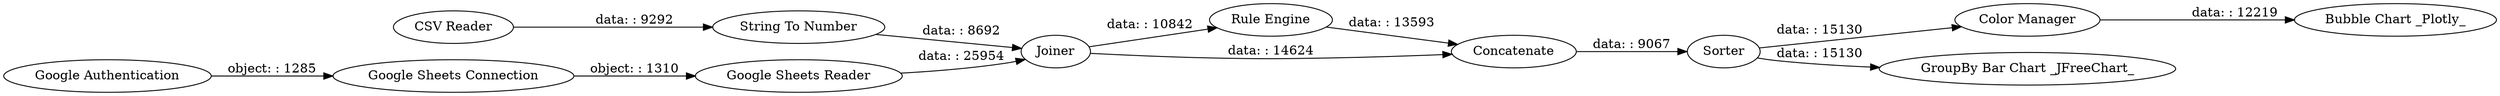 digraph {
	"503276232222146659_18" [label="Color Manager"]
	"503276232222146659_6" [label="Google Sheets Connection"]
	"503276232222146659_13" [label="GroupBy Bar Chart _JFreeChart_"]
	"503276232222146659_2" [label="String To Number"]
	"503276232222146659_17" [label="Bubble Chart _Plotly_"]
	"503276232222146659_11" [label="Rule Engine"]
	"503276232222146659_5" [label="Google Authentication"]
	"503276232222146659_8" [label=Joiner]
	"503276232222146659_12" [label=Concatenate]
	"503276232222146659_14" [label=Sorter]
	"503276232222146659_7" [label="Google Sheets Reader"]
	"503276232222146659_1" [label="CSV Reader"]
	"503276232222146659_14" -> "503276232222146659_18" [label="data: : 15130"]
	"503276232222146659_14" -> "503276232222146659_13" [label="data: : 15130"]
	"503276232222146659_2" -> "503276232222146659_8" [label="data: : 8692"]
	"503276232222146659_6" -> "503276232222146659_7" [label="object: : 1310"]
	"503276232222146659_11" -> "503276232222146659_12" [label="data: : 13593"]
	"503276232222146659_8" -> "503276232222146659_11" [label="data: : 10842"]
	"503276232222146659_12" -> "503276232222146659_14" [label="data: : 9067"]
	"503276232222146659_7" -> "503276232222146659_8" [label="data: : 25954"]
	"503276232222146659_18" -> "503276232222146659_17" [label="data: : 12219"]
	"503276232222146659_1" -> "503276232222146659_2" [label="data: : 9292"]
	"503276232222146659_8" -> "503276232222146659_12" [label="data: : 14624"]
	"503276232222146659_5" -> "503276232222146659_6" [label="object: : 1285"]
	rankdir=LR
}
